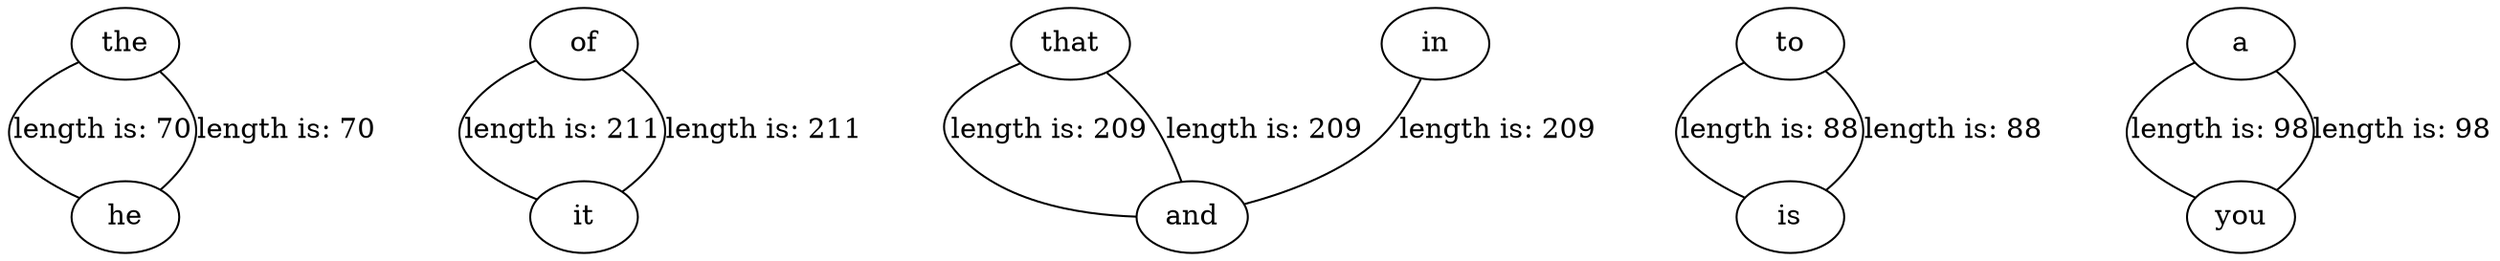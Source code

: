// dot file of graph
graph graphname {
the -- he [label="length is: 70"]
of -- it [label="length is: 211"]
that -- and [label="length is: 209"]
he -- the [label="length is: 70"]
in -- and -- that [label="length is: 209"]
to -- is [label="length is: 88"]
is -- to [label="length is: 88"]
it -- of [label="length is: 211"]
a -- you [label="length is: 98"]
you -- a [label="length is: 98"]

}